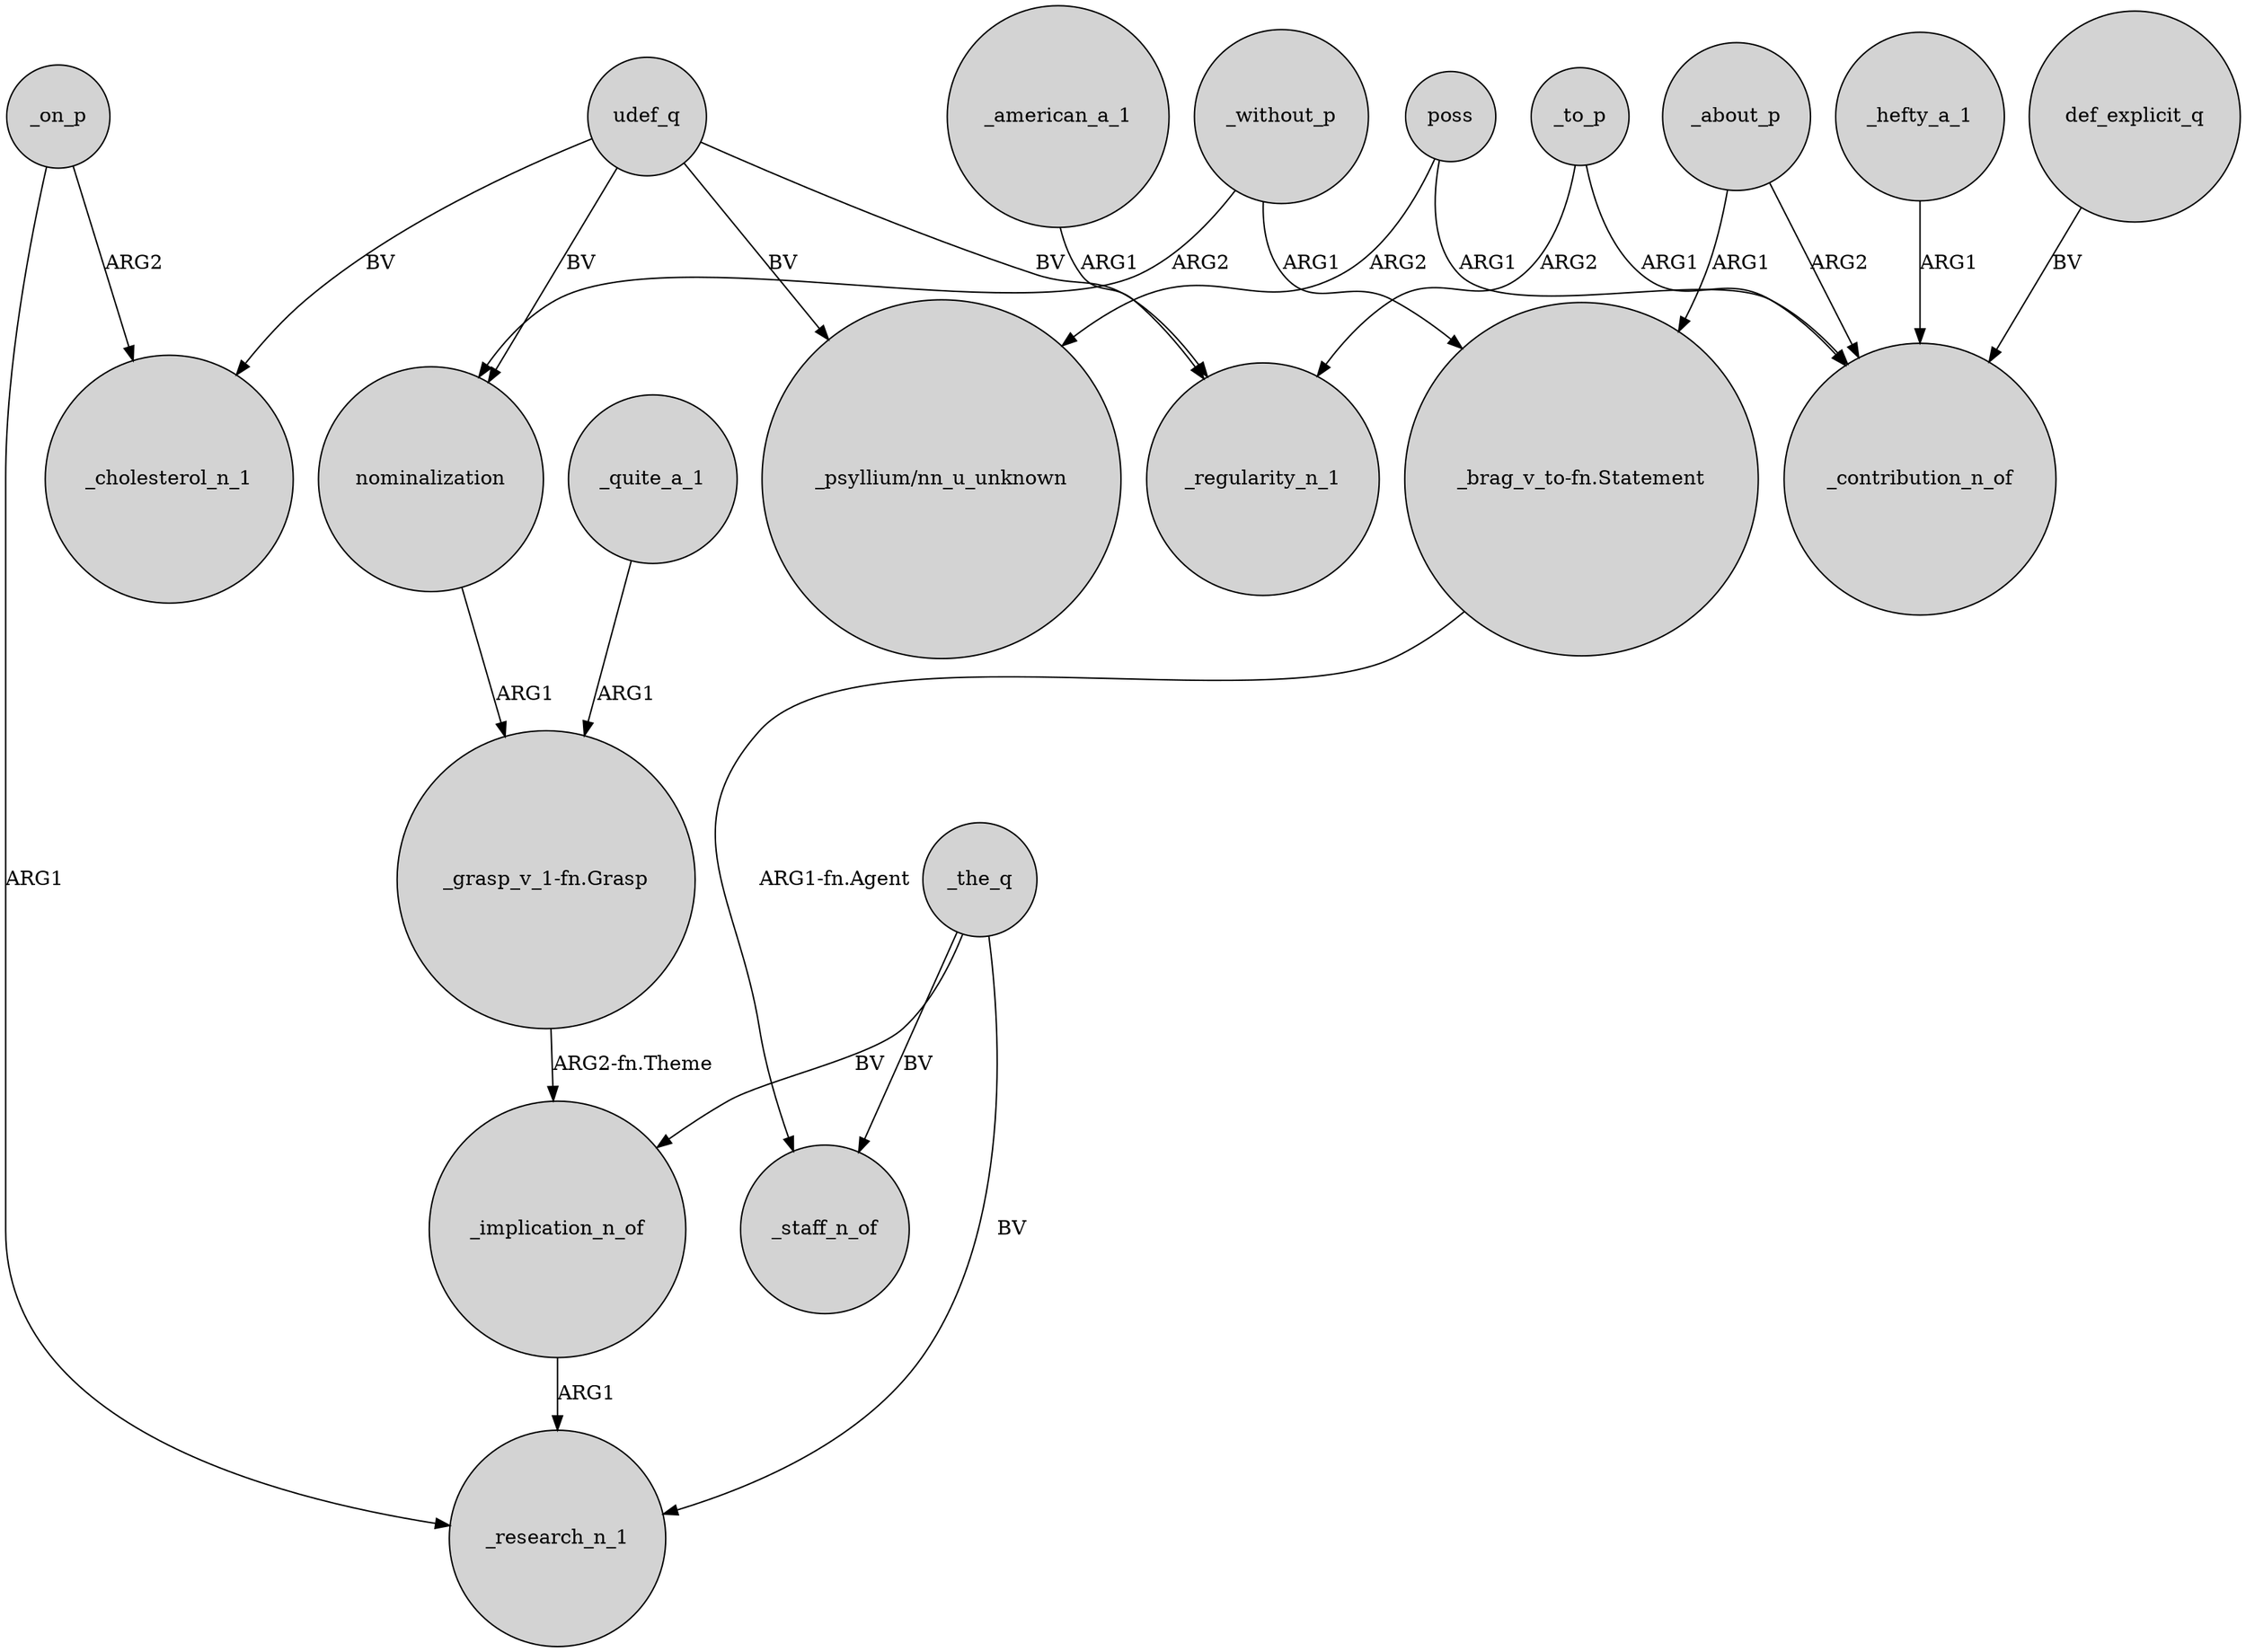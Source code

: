 digraph {
	node [shape=circle style=filled]
	_on_p -> _cholesterol_n_1 [label=ARG2]
	_the_q -> _research_n_1 [label=BV]
	udef_q -> "_psyllium/nn_u_unknown" [label=BV]
	_about_p -> _contribution_n_of [label=ARG2]
	udef_q -> _cholesterol_n_1 [label=BV]
	poss -> "_psyllium/nn_u_unknown" [label=ARG2]
	"_grasp_v_1-fn.Grasp" -> _implication_n_of [label="ARG2-fn.Theme"]
	_about_p -> "_brag_v_to-fn.Statement" [label=ARG1]
	udef_q -> _regularity_n_1 [label=BV]
	_without_p -> "_brag_v_to-fn.Statement" [label=ARG1]
	"_brag_v_to-fn.Statement" -> _staff_n_of [label="ARG1-fn.Agent"]
	_the_q -> _implication_n_of [label=BV]
	_hefty_a_1 -> _contribution_n_of [label=ARG1]
	_implication_n_of -> _research_n_1 [label=ARG1]
	def_explicit_q -> _contribution_n_of [label=BV]
	udef_q -> nominalization [label=BV]
	_to_p -> _contribution_n_of [label=ARG1]
	_without_p -> nominalization [label=ARG2]
	_to_p -> _regularity_n_1 [label=ARG2]
	nominalization -> "_grasp_v_1-fn.Grasp" [label=ARG1]
	_american_a_1 -> _regularity_n_1 [label=ARG1]
	_on_p -> _research_n_1 [label=ARG1]
	poss -> _contribution_n_of [label=ARG1]
	_the_q -> _staff_n_of [label=BV]
	_quite_a_1 -> "_grasp_v_1-fn.Grasp" [label=ARG1]
}
